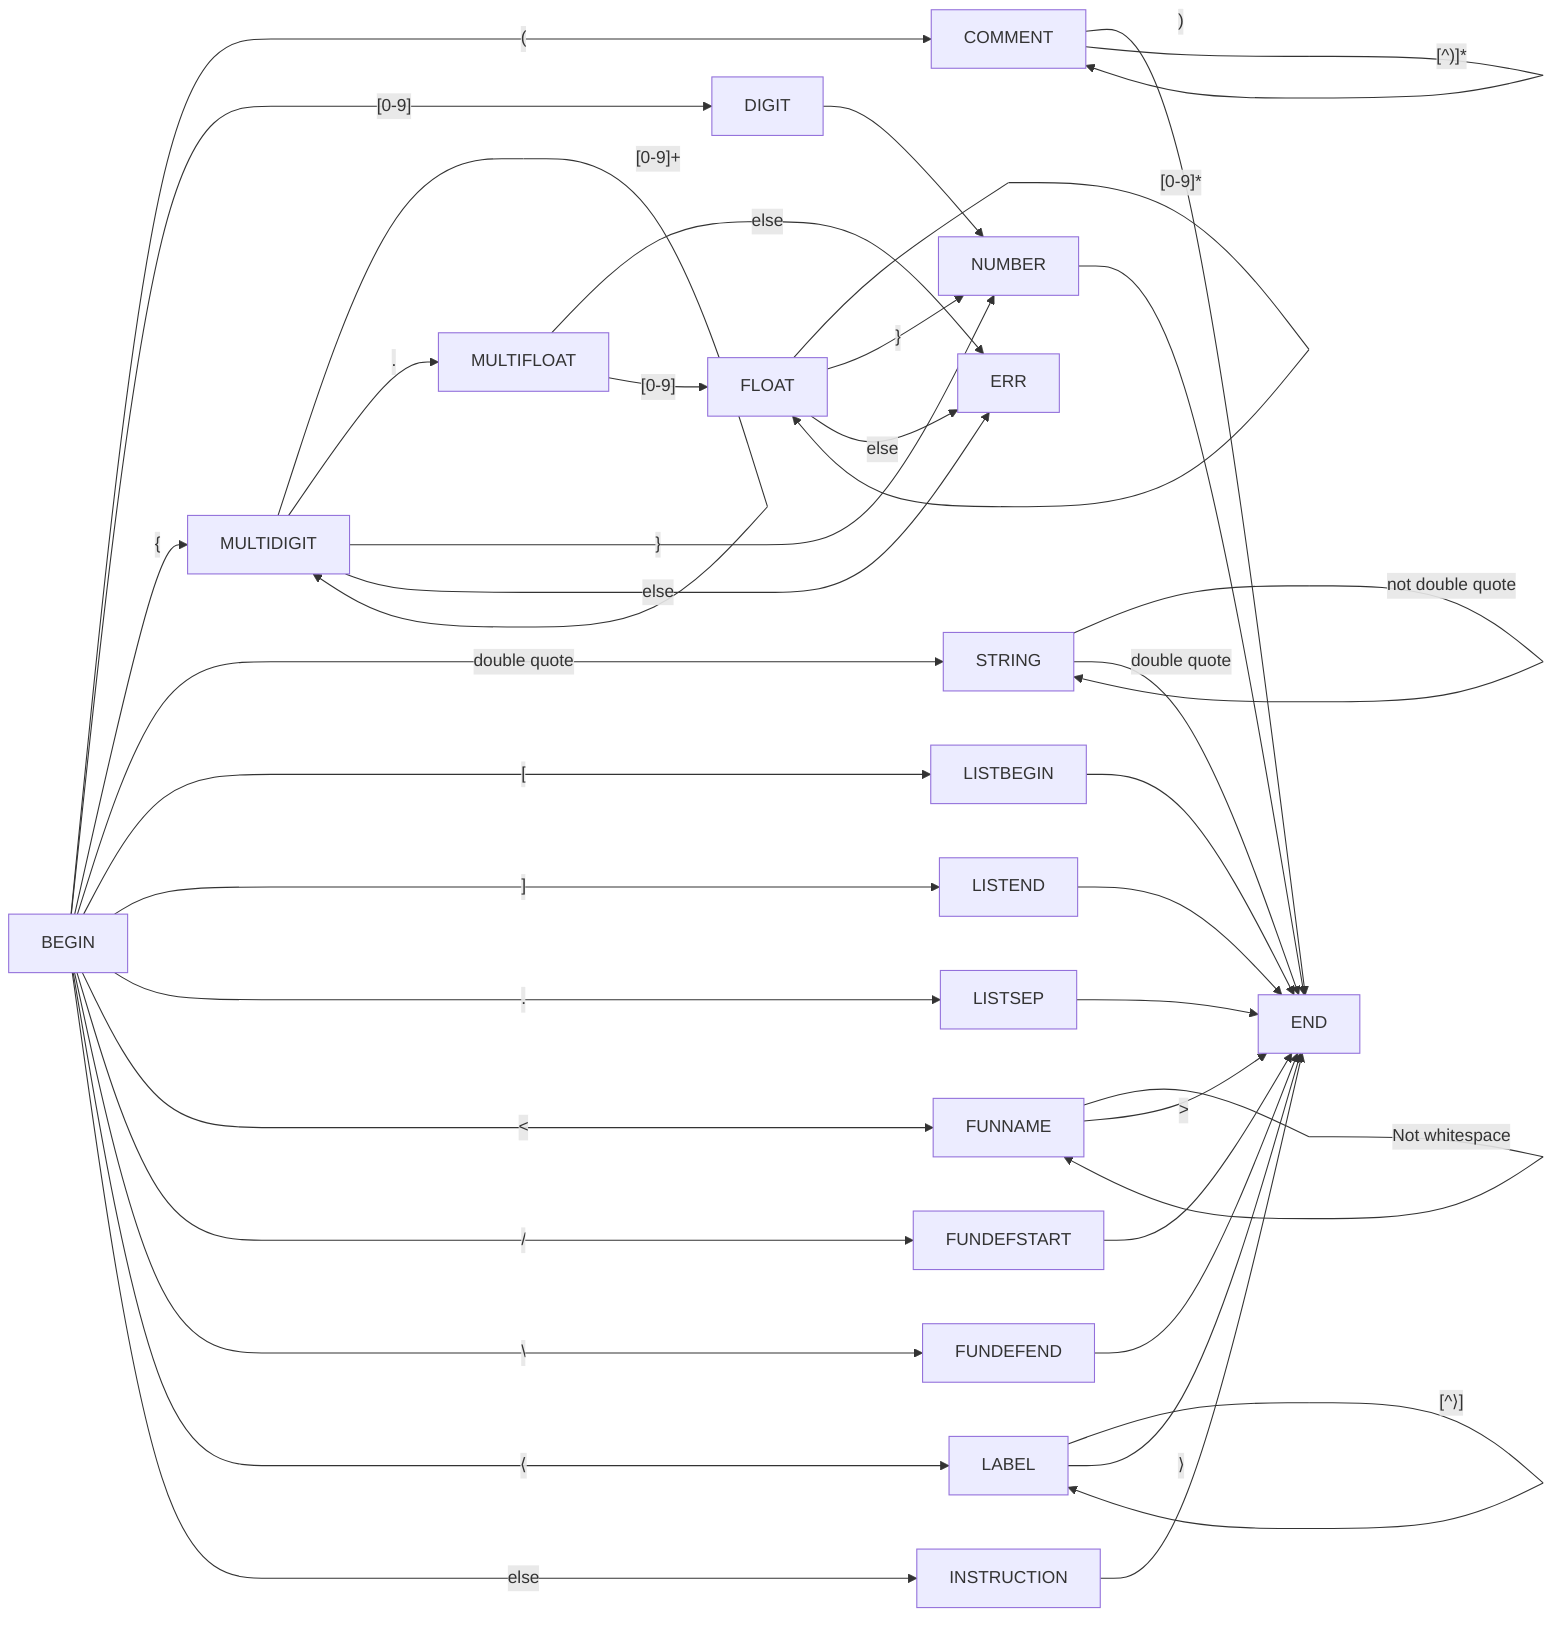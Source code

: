 graph LR
    BEGIN -- "(" --> COMMENT -- ")" --> END
    COMMENT -- "[^)]*" --> COMMENT
    %% any number of non-) characters

    %% Numbers
    BEGIN -- "[0-9]" --> DIGIT
    BEGIN -- "{" --> MULTIDIGIT
    DIGIT --> NUMBER
    MULTIDIGIT -- "[0-9]+" --> MULTIDIGIT
    FLOAT -- "[0-9]*" --> FLOAT
    MULTIDIGIT -- "." --> MULTIFLOAT
    MULTIDIGIT -- "}" --> NUMBER
    MULTIDIGIT -- "else" --> ERR
    MULTIFLOAT -- "else" --> ERR
    MULTIFLOAT -- "[0-9]" --> FLOAT
    FLOAT -- "}" --> NUMBER
    FLOAT -- "else" --> ERR
    NUMBER --> END

    %% Strings
    BEGIN -- "double quote" --> STRING
    STRING -- "not double quote" --> STRING
    STRING -- "double quote" --> END

    %% Lists
    BEGIN -- "[" --> LISTBEGIN
    BEGIN -- "]" --> LISTEND
    BEGIN -- "." --> LISTSEP
    LISTBEGIN & LISTEND & LISTSEP --> END

    %% Functions
    BEGIN -- "<" --> FUNNAME
    FUNNAME -- "Not whitespace" --> FUNNAME
    FUNNAME -- ">" --> END
    BEGIN -- "/" --> FUNDEFSTART --> END
    BEGIN -- "\" --> FUNDEFEND --> END

    %% Label Definition
    BEGIN -- "⟨" --> LABEL
    LABEL -- "[^⟩]" --> LABEL
    LABEL -- "⟩" --> END

    %% Everything else
    BEGIN -- "else" --> INSTRUCTION --> END